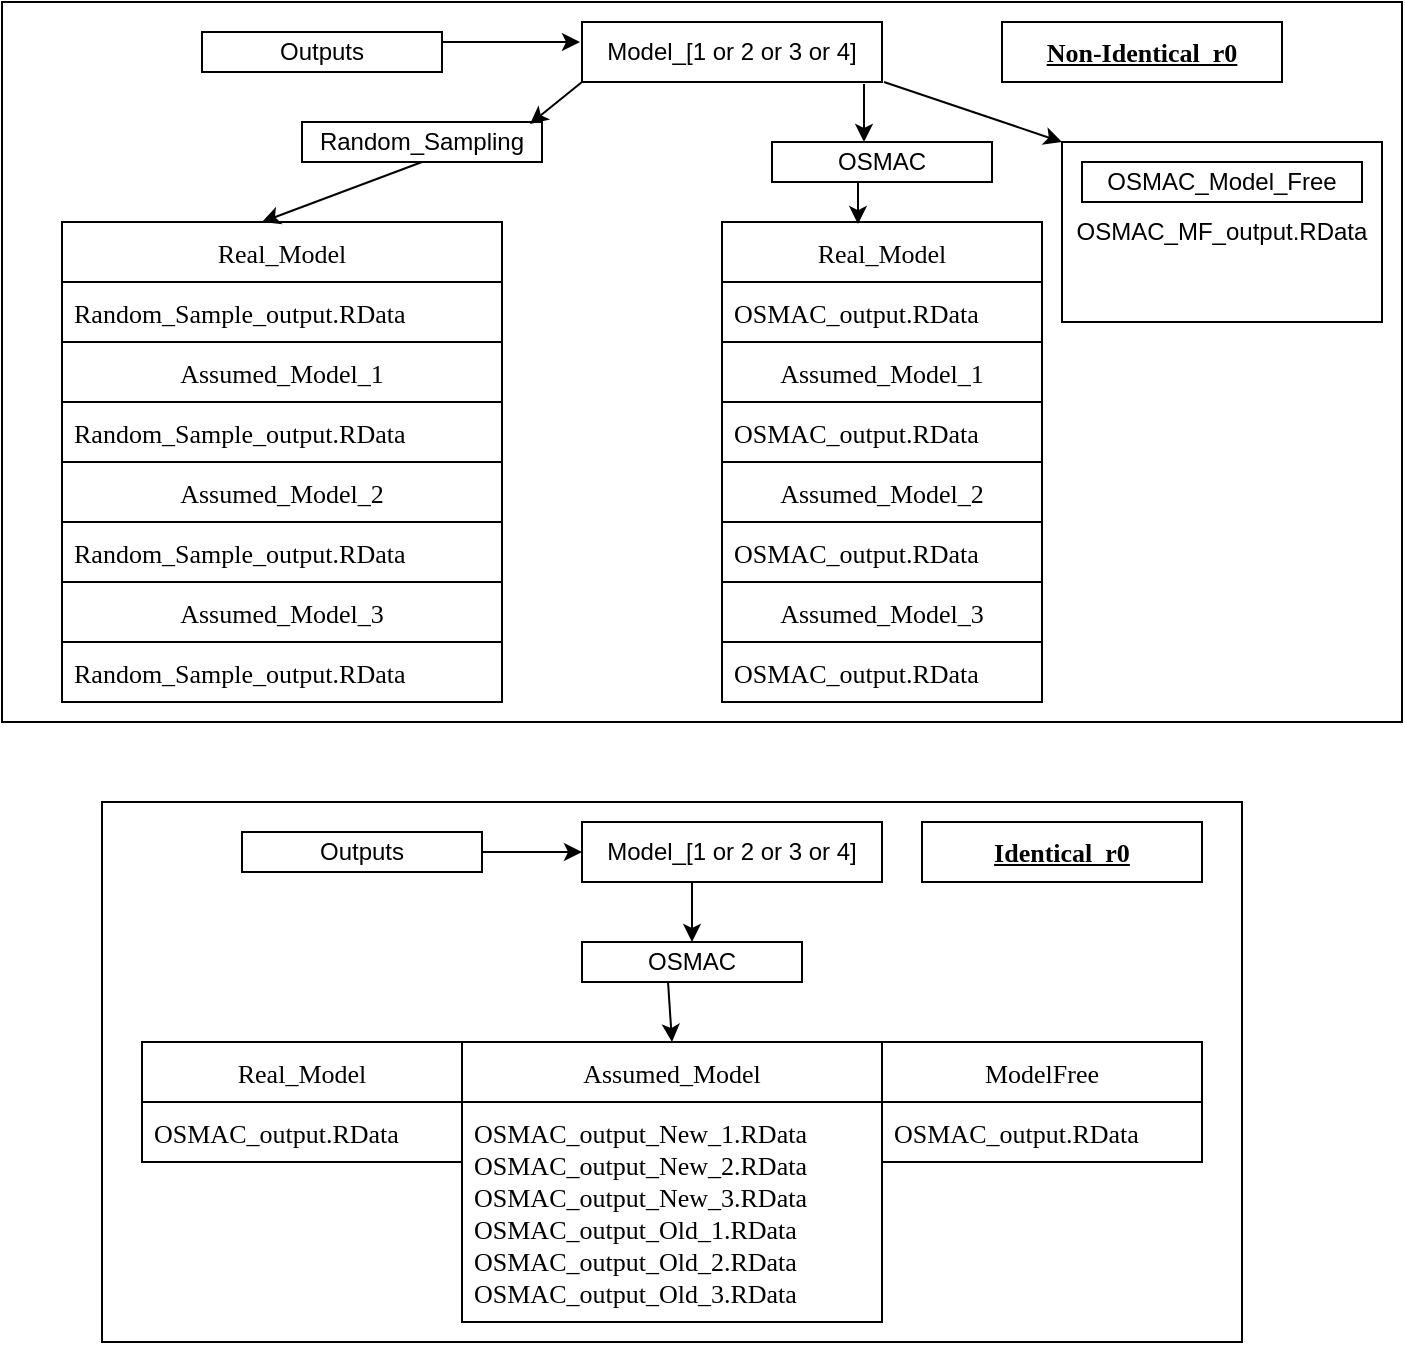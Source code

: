 <mxfile version="21.0.2" type="device"><diagram id="hRuso6uakJfl2Divja7w" name="Page-1"><mxGraphModel dx="1434" dy="696" grid="1" gridSize="10" guides="1" tooltips="1" connect="1" arrows="1" fold="1" page="1" pageScale="1" pageWidth="850" pageHeight="1400" math="0" shadow="0"><root><mxCell id="0"/><mxCell id="1" parent="0"/><mxCell id="Sh1bLU88lmJ6SCoNmVqh-36" value="" style="rounded=0;whiteSpace=wrap;html=1;fontFamily=Verdana;fontSize=13;fontColor=#000000;" parent="1" vertex="1"><mxGeometry x="100" y="10" width="700" height="360" as="geometry"/></mxCell><mxCell id="pK8bE2HsiQjrrmtzJWa1-1" value="Outputs" style="rounded=0;whiteSpace=wrap;html=1;" parent="1" vertex="1"><mxGeometry x="200" y="25" width="120" height="20" as="geometry"/></mxCell><mxCell id="pK8bE2HsiQjrrmtzJWa1-3" value="Model_[1 or 2 or 3 or 4]" style="rounded=0;whiteSpace=wrap;html=1;" parent="1" vertex="1"><mxGeometry x="390" y="20" width="150" height="30" as="geometry"/></mxCell><mxCell id="pK8bE2HsiQjrrmtzJWa1-5" value="Random_Sampling" style="rounded=0;whiteSpace=wrap;html=1;" parent="1" vertex="1"><mxGeometry x="250" y="70" width="120" height="20" as="geometry"/></mxCell><mxCell id="pK8bE2HsiQjrrmtzJWa1-7" value="OSMAC" style="rounded=0;whiteSpace=wrap;html=1;" parent="1" vertex="1"><mxGeometry x="485" y="80" width="110" height="20" as="geometry"/></mxCell><mxCell id="pK8bE2HsiQjrrmtzJWa1-25" value="" style="endArrow=classic;html=1;exitX=1;exitY=0.25;exitDx=0;exitDy=0;" parent="1" edge="1" source="pK8bE2HsiQjrrmtzJWa1-1"><mxGeometry width="50" height="50" relative="1" as="geometry"><mxPoint x="340" y="32.5" as="sourcePoint"/><mxPoint x="389" y="30" as="targetPoint"/></mxGeometry></mxCell><mxCell id="pK8bE2HsiQjrrmtzJWa1-27" value="" style="endArrow=classic;html=1;exitX=0;exitY=1;exitDx=0;exitDy=0;entryX=0.95;entryY=0.05;entryDx=0;entryDy=0;entryPerimeter=0;" parent="1" source="pK8bE2HsiQjrrmtzJWa1-3" target="pK8bE2HsiQjrrmtzJWa1-5" edge="1"><mxGeometry width="50" height="50" relative="1" as="geometry"><mxPoint x="135" y="120" as="sourcePoint"/><mxPoint x="105" y="150" as="targetPoint"/></mxGeometry></mxCell><mxCell id="pK8bE2HsiQjrrmtzJWa1-30" value="" style="endArrow=classic;html=1;exitX=0.94;exitY=1.033;exitDx=0;exitDy=0;exitPerimeter=0;" parent="1" source="pK8bE2HsiQjrrmtzJWa1-3" edge="1"><mxGeometry width="50" height="50" relative="1" as="geometry"><mxPoint x="330" y="122" as="sourcePoint"/><mxPoint x="531" y="80" as="targetPoint"/></mxGeometry></mxCell><mxCell id="Sh1bLU88lmJ6SCoNmVqh-1" value="&lt;b&gt;&lt;u&gt;Non-Identical_r0&lt;/u&gt;&lt;/b&gt;" style="rounded=0;whiteSpace=wrap;html=1;fontFamily=Verdana;fontSize=13;fontColor=#000000;" parent="1" vertex="1"><mxGeometry x="600" y="20" width="140" height="30" as="geometry"/></mxCell><mxCell id="Sh1bLU88lmJ6SCoNmVqh-2" value="OSMAC_MF_output.RData" style="rounded=0;whiteSpace=wrap;html=1;" parent="1" vertex="1"><mxGeometry x="630" y="80" width="160" height="90" as="geometry"/></mxCell><mxCell id="Sh1bLU88lmJ6SCoNmVqh-3" value="OSMAC_Model_Free" style="rounded=0;whiteSpace=wrap;html=1;" parent="1" vertex="1"><mxGeometry x="640" y="90" width="140" height="20" as="geometry"/></mxCell><mxCell id="Sh1bLU88lmJ6SCoNmVqh-4" value="" style="endArrow=classic;html=1;entryX=0;entryY=0;entryDx=0;entryDy=0;" parent="1" target="Sh1bLU88lmJ6SCoNmVqh-2" edge="1"><mxGeometry width="50" height="50" relative="1" as="geometry"><mxPoint x="541" y="50" as="sourcePoint"/><mxPoint x="541" y="90" as="targetPoint"/></mxGeometry></mxCell><mxCell id="Sh1bLU88lmJ6SCoNmVqh-5" value="Real_Model" style="swimlane;fontStyle=0;childLayout=stackLayout;horizontal=1;startSize=30;horizontalStack=0;resizeParent=1;resizeParentMax=0;resizeLast=0;collapsible=1;marginBottom=0;fontFamily=Verdana;fontSize=13;fontColor=#000000;" parent="1" vertex="1"><mxGeometry x="460" y="120" width="160" height="60" as="geometry"/></mxCell><mxCell id="Sh1bLU88lmJ6SCoNmVqh-6" value="OSMAC_output.RData" style="text;strokeColor=none;fillColor=none;align=left;verticalAlign=middle;spacingLeft=4;spacingRight=4;overflow=hidden;points=[[0,0.5],[1,0.5]];portConstraint=eastwest;rotatable=0;fontFamily=Verdana;fontSize=13;fontColor=#000000;" parent="Sh1bLU88lmJ6SCoNmVqh-5" vertex="1"><mxGeometry y="30" width="160" height="30" as="geometry"/></mxCell><mxCell id="Sh1bLU88lmJ6SCoNmVqh-9" value="Assumed_Model_1" style="swimlane;fontStyle=0;childLayout=stackLayout;horizontal=1;startSize=30;horizontalStack=0;resizeParent=1;resizeParentMax=0;resizeLast=0;collapsible=1;marginBottom=0;fontFamily=Verdana;fontSize=13;fontColor=#000000;" parent="1" vertex="1"><mxGeometry x="460" y="180" width="160" height="60" as="geometry"/></mxCell><mxCell id="Sh1bLU88lmJ6SCoNmVqh-10" value="OSMAC_output.RData" style="text;strokeColor=none;fillColor=none;align=left;verticalAlign=middle;spacingLeft=4;spacingRight=4;overflow=hidden;points=[[0,0.5],[1,0.5]];portConstraint=eastwest;rotatable=0;fontFamily=Verdana;fontSize=13;fontColor=#000000;" parent="Sh1bLU88lmJ6SCoNmVqh-9" vertex="1"><mxGeometry y="30" width="160" height="30" as="geometry"/></mxCell><mxCell id="Sh1bLU88lmJ6SCoNmVqh-11" value="Assumed_Model_2" style="swimlane;fontStyle=0;childLayout=stackLayout;horizontal=1;startSize=30;horizontalStack=0;resizeParent=1;resizeParentMax=0;resizeLast=0;collapsible=1;marginBottom=0;fontFamily=Verdana;fontSize=13;fontColor=#000000;" parent="1" vertex="1"><mxGeometry x="460" y="240" width="160" height="60" as="geometry"/></mxCell><mxCell id="Sh1bLU88lmJ6SCoNmVqh-12" value="OSMAC_output.RData" style="text;strokeColor=none;fillColor=none;align=left;verticalAlign=middle;spacingLeft=4;spacingRight=4;overflow=hidden;points=[[0,0.5],[1,0.5]];portConstraint=eastwest;rotatable=0;fontFamily=Verdana;fontSize=13;fontColor=#000000;" parent="Sh1bLU88lmJ6SCoNmVqh-11" vertex="1"><mxGeometry y="30" width="160" height="30" as="geometry"/></mxCell><mxCell id="Sh1bLU88lmJ6SCoNmVqh-13" value="Assumed_Model_3" style="swimlane;fontStyle=0;childLayout=stackLayout;horizontal=1;startSize=30;horizontalStack=0;resizeParent=1;resizeParentMax=0;resizeLast=0;collapsible=1;marginBottom=0;fontFamily=Verdana;fontSize=13;fontColor=#000000;" parent="1" vertex="1"><mxGeometry x="460" y="300" width="160" height="60" as="geometry"/></mxCell><mxCell id="Sh1bLU88lmJ6SCoNmVqh-14" value="OSMAC_output.RData" style="text;strokeColor=none;fillColor=none;align=left;verticalAlign=middle;spacingLeft=4;spacingRight=4;overflow=hidden;points=[[0,0.5],[1,0.5]];portConstraint=eastwest;rotatable=0;fontFamily=Verdana;fontSize=13;fontColor=#000000;" parent="Sh1bLU88lmJ6SCoNmVqh-13" vertex="1"><mxGeometry y="30" width="160" height="30" as="geometry"/></mxCell><mxCell id="Sh1bLU88lmJ6SCoNmVqh-24" value="Real_Model" style="swimlane;fontStyle=0;childLayout=stackLayout;horizontal=1;startSize=30;horizontalStack=0;resizeParent=1;resizeParentMax=0;resizeLast=0;collapsible=1;marginBottom=0;fontFamily=Verdana;fontSize=13;fontColor=#000000;" parent="1" vertex="1"><mxGeometry x="130" y="120" width="220" height="60" as="geometry"/></mxCell><mxCell id="Sh1bLU88lmJ6SCoNmVqh-32" value="" style="endArrow=classic;html=1;rounded=0;fontFamily=Verdana;fontSize=13;fontColor=#000000;exitX=0.5;exitY=1;exitDx=0;exitDy=0;" parent="Sh1bLU88lmJ6SCoNmVqh-24" source="pK8bE2HsiQjrrmtzJWa1-5" edge="1"><mxGeometry width="50" height="50" relative="1" as="geometry"><mxPoint x="50" y="50" as="sourcePoint"/><mxPoint x="100" as="targetPoint"/></mxGeometry></mxCell><mxCell id="Sh1bLU88lmJ6SCoNmVqh-25" value="Random_Sample_output.RData" style="text;strokeColor=none;fillColor=none;align=left;verticalAlign=middle;spacingLeft=4;spacingRight=4;overflow=hidden;points=[[0,0.5],[1,0.5]];portConstraint=eastwest;rotatable=0;fontFamily=Verdana;fontSize=13;fontColor=#000000;" parent="Sh1bLU88lmJ6SCoNmVqh-24" vertex="1"><mxGeometry y="30" width="220" height="30" as="geometry"/></mxCell><mxCell id="Sh1bLU88lmJ6SCoNmVqh-26" value="Assumed_Model_1" style="swimlane;fontStyle=0;childLayout=stackLayout;horizontal=1;startSize=30;horizontalStack=0;resizeParent=1;resizeParentMax=0;resizeLast=0;collapsible=1;marginBottom=0;fontFamily=Verdana;fontSize=13;fontColor=#000000;" parent="1" vertex="1"><mxGeometry x="130" y="180" width="220" height="60" as="geometry"/></mxCell><mxCell id="Sh1bLU88lmJ6SCoNmVqh-27" value="Random_Sample_output.RData" style="text;strokeColor=none;fillColor=none;align=left;verticalAlign=middle;spacingLeft=4;spacingRight=4;overflow=hidden;points=[[0,0.5],[1,0.5]];portConstraint=eastwest;rotatable=0;fontFamily=Verdana;fontSize=13;fontColor=#000000;" parent="Sh1bLU88lmJ6SCoNmVqh-26" vertex="1"><mxGeometry y="30" width="220" height="30" as="geometry"/></mxCell><mxCell id="Sh1bLU88lmJ6SCoNmVqh-28" value="Assumed_Model_2" style="swimlane;fontStyle=0;childLayout=stackLayout;horizontal=1;startSize=30;horizontalStack=0;resizeParent=1;resizeParentMax=0;resizeLast=0;collapsible=1;marginBottom=0;fontFamily=Verdana;fontSize=13;fontColor=#000000;" parent="1" vertex="1"><mxGeometry x="130" y="240" width="220" height="60" as="geometry"/></mxCell><mxCell id="Sh1bLU88lmJ6SCoNmVqh-29" value="Random_Sample_output.RData" style="text;strokeColor=none;fillColor=none;align=left;verticalAlign=middle;spacingLeft=4;spacingRight=4;overflow=hidden;points=[[0,0.5],[1,0.5]];portConstraint=eastwest;rotatable=0;fontFamily=Verdana;fontSize=13;fontColor=#000000;" parent="Sh1bLU88lmJ6SCoNmVqh-28" vertex="1"><mxGeometry y="30" width="220" height="30" as="geometry"/></mxCell><mxCell id="Sh1bLU88lmJ6SCoNmVqh-30" value="Assumed_Model_3" style="swimlane;fontStyle=0;childLayout=stackLayout;horizontal=1;startSize=30;horizontalStack=0;resizeParent=1;resizeParentMax=0;resizeLast=0;collapsible=1;marginBottom=0;fontFamily=Verdana;fontSize=13;fontColor=#000000;" parent="1" vertex="1"><mxGeometry x="130" y="300" width="220" height="60" as="geometry"/></mxCell><mxCell id="Sh1bLU88lmJ6SCoNmVqh-31" value="Random_Sample_output.RData" style="text;strokeColor=none;fillColor=none;align=left;verticalAlign=middle;spacingLeft=4;spacingRight=4;overflow=hidden;points=[[0,0.5],[1,0.5]];portConstraint=eastwest;rotatable=0;fontFamily=Verdana;fontSize=13;fontColor=#000000;" parent="Sh1bLU88lmJ6SCoNmVqh-30" vertex="1"><mxGeometry y="30" width="220" height="30" as="geometry"/></mxCell><mxCell id="Sh1bLU88lmJ6SCoNmVqh-35" value="" style="endArrow=classic;html=1;rounded=0;fontFamily=Verdana;fontSize=13;fontColor=#000000;exitX=0.391;exitY=1;exitDx=0;exitDy=0;exitPerimeter=0;entryX=0.425;entryY=0.017;entryDx=0;entryDy=0;entryPerimeter=0;" parent="1" source="pK8bE2HsiQjrrmtzJWa1-7" target="Sh1bLU88lmJ6SCoNmVqh-5" edge="1"><mxGeometry width="50" height="50" relative="1" as="geometry"><mxPoint x="400" y="270" as="sourcePoint"/><mxPoint x="450" y="220" as="targetPoint"/></mxGeometry></mxCell><mxCell id="Sh1bLU88lmJ6SCoNmVqh-37" value="" style="rounded=0;whiteSpace=wrap;html=1;fontFamily=Verdana;fontSize=13;fontColor=#000000;" parent="1" vertex="1"><mxGeometry x="150" y="410" width="570" height="270" as="geometry"/></mxCell><mxCell id="XBjg4gMOT19DgMkvLK9j-5" value="" style="edgeStyle=orthogonalEdgeStyle;rounded=0;orthogonalLoop=1;jettySize=auto;html=1;" edge="1" parent="1" source="Sh1bLU88lmJ6SCoNmVqh-38" target="Sh1bLU88lmJ6SCoNmVqh-40"><mxGeometry relative="1" as="geometry"/></mxCell><mxCell id="Sh1bLU88lmJ6SCoNmVqh-38" value="Outputs" style="rounded=0;whiteSpace=wrap;html=1;" parent="1" vertex="1"><mxGeometry x="220" y="425" width="120" height="20" as="geometry"/></mxCell><mxCell id="Sh1bLU88lmJ6SCoNmVqh-40" value="Model_[1 or 2 or 3 or 4]" style="rounded=0;whiteSpace=wrap;html=1;" parent="1" vertex="1"><mxGeometry x="390" y="420" width="150" height="30" as="geometry"/></mxCell><mxCell id="Sh1bLU88lmJ6SCoNmVqh-43" value="OSMAC" style="rounded=0;whiteSpace=wrap;html=1;" parent="1" vertex="1"><mxGeometry x="390" y="480" width="110" height="20" as="geometry"/></mxCell><mxCell id="Sh1bLU88lmJ6SCoNmVqh-48" value="" style="endArrow=classic;html=1;entryX=0.5;entryY=0;entryDx=0;entryDy=0;" parent="1" target="Sh1bLU88lmJ6SCoNmVqh-43" edge="1"><mxGeometry width="50" height="50" relative="1" as="geometry"><mxPoint x="445" y="450" as="sourcePoint"/><mxPoint x="531" y="480" as="targetPoint"/></mxGeometry></mxCell><mxCell id="Sh1bLU88lmJ6SCoNmVqh-49" value="&lt;b&gt;&lt;u&gt;Identical_r0&lt;/u&gt;&lt;/b&gt;" style="rounded=0;whiteSpace=wrap;html=1;fontFamily=Verdana;fontSize=13;fontColor=#000000;" parent="1" vertex="1"><mxGeometry x="560" y="420" width="140" height="30" as="geometry"/></mxCell><mxCell id="Sh1bLU88lmJ6SCoNmVqh-53" value="Real_Model" style="swimlane;fontStyle=0;childLayout=stackLayout;horizontal=1;startSize=30;horizontalStack=0;resizeParent=1;resizeParentMax=0;resizeLast=0;collapsible=1;marginBottom=0;fontFamily=Verdana;fontSize=13;fontColor=#000000;" parent="1" vertex="1"><mxGeometry x="170" y="530" width="160" height="60" as="geometry"/></mxCell><mxCell id="Sh1bLU88lmJ6SCoNmVqh-54" value="OSMAC_output.RData" style="text;strokeColor=none;fillColor=none;align=left;verticalAlign=middle;spacingLeft=4;spacingRight=4;overflow=hidden;points=[[0,0.5],[1,0.5]];portConstraint=eastwest;rotatable=0;fontFamily=Verdana;fontSize=13;fontColor=#000000;" parent="Sh1bLU88lmJ6SCoNmVqh-53" vertex="1"><mxGeometry y="30" width="160" height="30" as="geometry"/></mxCell><mxCell id="Sh1bLU88lmJ6SCoNmVqh-55" value="Assumed_Model" style="swimlane;fontStyle=0;childLayout=stackLayout;horizontal=1;startSize=30;horizontalStack=0;resizeParent=1;resizeParentMax=0;resizeLast=0;collapsible=1;marginBottom=0;fontFamily=Verdana;fontSize=13;fontColor=#000000;" parent="1" vertex="1"><mxGeometry x="330" y="530" width="210" height="140" as="geometry"/></mxCell><mxCell id="Sh1bLU88lmJ6SCoNmVqh-56" value="OSMAC_output_New_1.RData&#10;OSMAC_output_New_2.RData&#10;OSMAC_output_New_3.RData&#10;OSMAC_output_Old_1.RData&#10;OSMAC_output_Old_2.RData&#10;OSMAC_output_Old_3.RData" style="text;strokeColor=none;fillColor=none;align=left;verticalAlign=middle;spacingLeft=4;spacingRight=4;overflow=hidden;points=[[0,0.5],[1,0.5]];portConstraint=eastwest;rotatable=0;fontFamily=Verdana;fontSize=13;fontColor=#000000;" parent="Sh1bLU88lmJ6SCoNmVqh-55" vertex="1"><mxGeometry y="30" width="210" height="110" as="geometry"/></mxCell><mxCell id="Sh1bLU88lmJ6SCoNmVqh-57" value="ModelFree" style="swimlane;fontStyle=0;childLayout=stackLayout;horizontal=1;startSize=30;horizontalStack=0;resizeParent=1;resizeParentMax=0;resizeLast=0;collapsible=1;marginBottom=0;fontFamily=Verdana;fontSize=13;fontColor=#000000;" parent="1" vertex="1"><mxGeometry x="540" y="530" width="160" height="60" as="geometry"/></mxCell><mxCell id="Sh1bLU88lmJ6SCoNmVqh-58" value="OSMAC_output.RData" style="text;strokeColor=none;fillColor=none;align=left;verticalAlign=middle;spacingLeft=4;spacingRight=4;overflow=hidden;points=[[0,0.5],[1,0.5]];portConstraint=eastwest;rotatable=0;fontFamily=Verdana;fontSize=13;fontColor=#000000;" parent="Sh1bLU88lmJ6SCoNmVqh-57" vertex="1"><mxGeometry y="30" width="160" height="30" as="geometry"/></mxCell><mxCell id="Sh1bLU88lmJ6SCoNmVqh-79" value="" style="endArrow=classic;html=1;rounded=0;fontFamily=Verdana;fontSize=13;fontColor=#000000;exitX=0.391;exitY=1;exitDx=0;exitDy=0;exitPerimeter=0;entryX=0.5;entryY=0;entryDx=0;entryDy=0;" parent="1" source="Sh1bLU88lmJ6SCoNmVqh-43" target="Sh1bLU88lmJ6SCoNmVqh-55" edge="1"><mxGeometry width="50" height="50" relative="1" as="geometry"><mxPoint x="400" y="670" as="sourcePoint"/><mxPoint x="450" y="620" as="targetPoint"/></mxGeometry></mxCell></root></mxGraphModel></diagram></mxfile>